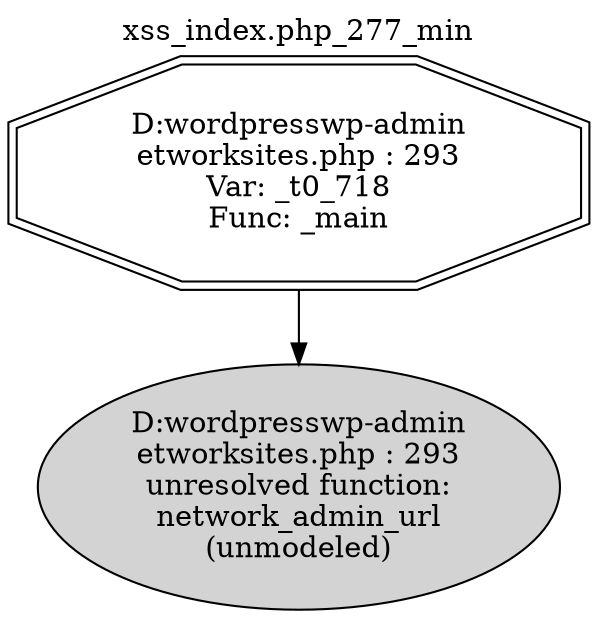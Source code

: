 digraph cfg {
  label="xss_index.php_277_min";
  labelloc=t;
  n1 [shape=doubleoctagon, label="D:\wordpress\wp-admin\network\sites.php : 293\nVar: _t0_718\nFunc: _main\n"];
  n2 [shape=ellipse, label="D:\wordpress\wp-admin\network\sites.php : 293\nunresolved function:\nnetwork_admin_url\n(unmodeled)\n",style=filled];
  n1 -> n2;
}
